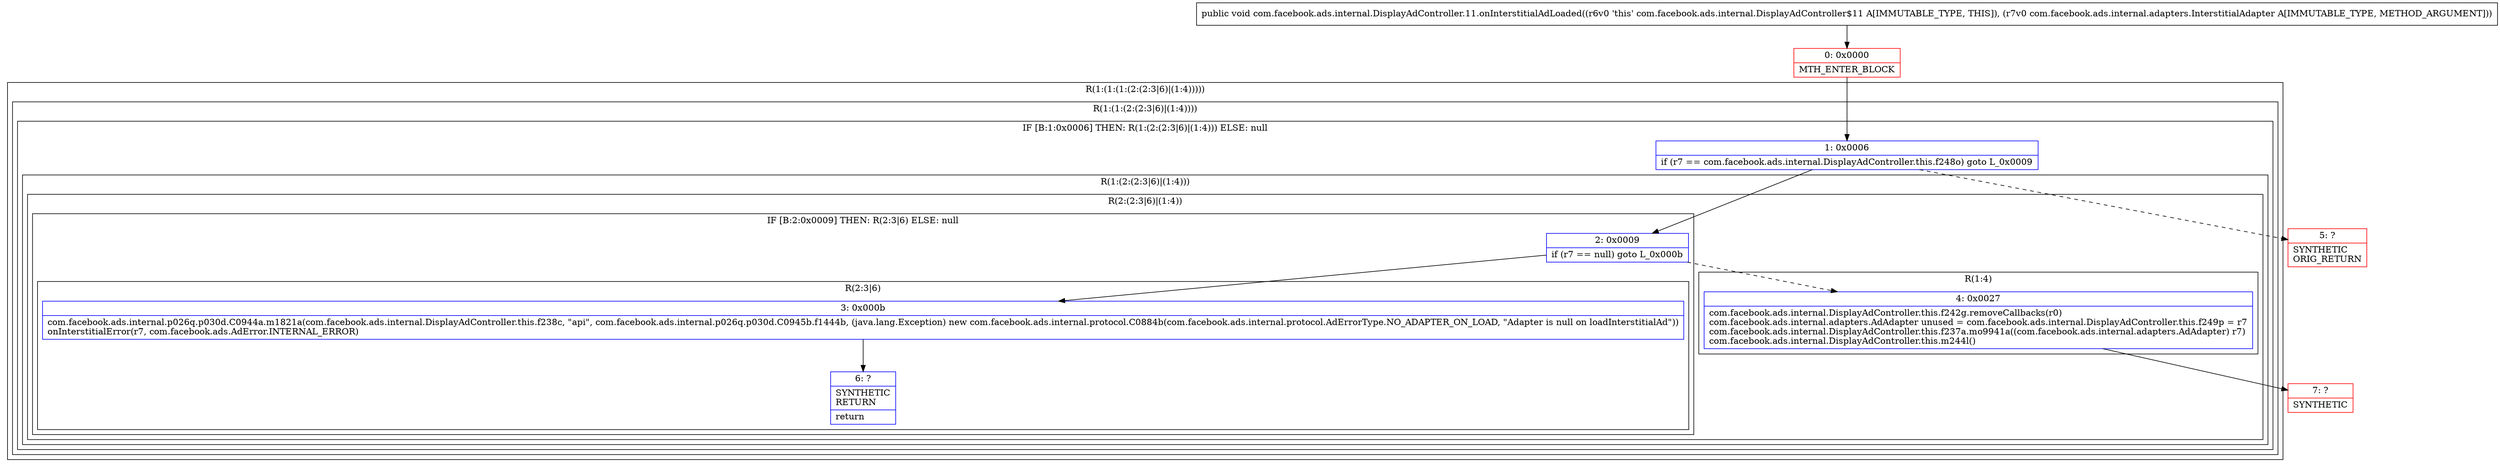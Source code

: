 digraph "CFG forcom.facebook.ads.internal.DisplayAdController.11.onInterstitialAdLoaded(Lcom\/facebook\/ads\/internal\/adapters\/InterstitialAdapter;)V" {
subgraph cluster_Region_298171201 {
label = "R(1:(1:(1:(2:(2:3|6)|(1:4)))))";
node [shape=record,color=blue];
subgraph cluster_Region_1000313420 {
label = "R(1:(1:(2:(2:3|6)|(1:4))))";
node [shape=record,color=blue];
subgraph cluster_IfRegion_572829928 {
label = "IF [B:1:0x0006] THEN: R(1:(2:(2:3|6)|(1:4))) ELSE: null";
node [shape=record,color=blue];
Node_1 [shape=record,label="{1\:\ 0x0006|if (r7 == com.facebook.ads.internal.DisplayAdController.this.f248o) goto L_0x0009\l}"];
subgraph cluster_Region_1057612700 {
label = "R(1:(2:(2:3|6)|(1:4)))";
node [shape=record,color=blue];
subgraph cluster_Region_53102735 {
label = "R(2:(2:3|6)|(1:4))";
node [shape=record,color=blue];
subgraph cluster_IfRegion_1155577684 {
label = "IF [B:2:0x0009] THEN: R(2:3|6) ELSE: null";
node [shape=record,color=blue];
Node_2 [shape=record,label="{2\:\ 0x0009|if (r7 == null) goto L_0x000b\l}"];
subgraph cluster_Region_1128594640 {
label = "R(2:3|6)";
node [shape=record,color=blue];
Node_3 [shape=record,label="{3\:\ 0x000b|com.facebook.ads.internal.p026q.p030d.C0944a.m1821a(com.facebook.ads.internal.DisplayAdController.this.f238c, \"api\", com.facebook.ads.internal.p026q.p030d.C0945b.f1444b, (java.lang.Exception) new com.facebook.ads.internal.protocol.C0884b(com.facebook.ads.internal.protocol.AdErrorType.NO_ADAPTER_ON_LOAD, \"Adapter is null on loadInterstitialAd\"))\lonInterstitialError(r7, com.facebook.ads.AdError.INTERNAL_ERROR)\l}"];
Node_6 [shape=record,label="{6\:\ ?|SYNTHETIC\lRETURN\l|return\l}"];
}
}
subgraph cluster_Region_857862695 {
label = "R(1:4)";
node [shape=record,color=blue];
Node_4 [shape=record,label="{4\:\ 0x0027|com.facebook.ads.internal.DisplayAdController.this.f242g.removeCallbacks(r0)\lcom.facebook.ads.internal.adapters.AdAdapter unused = com.facebook.ads.internal.DisplayAdController.this.f249p = r7\lcom.facebook.ads.internal.DisplayAdController.this.f237a.mo9941a((com.facebook.ads.internal.adapters.AdAdapter) r7)\lcom.facebook.ads.internal.DisplayAdController.this.m244l()\l}"];
}
}
}
}
}
}
Node_0 [shape=record,color=red,label="{0\:\ 0x0000|MTH_ENTER_BLOCK\l}"];
Node_5 [shape=record,color=red,label="{5\:\ ?|SYNTHETIC\lORIG_RETURN\l}"];
Node_7 [shape=record,color=red,label="{7\:\ ?|SYNTHETIC\l}"];
MethodNode[shape=record,label="{public void com.facebook.ads.internal.DisplayAdController.11.onInterstitialAdLoaded((r6v0 'this' com.facebook.ads.internal.DisplayAdController$11 A[IMMUTABLE_TYPE, THIS]), (r7v0 com.facebook.ads.internal.adapters.InterstitialAdapter A[IMMUTABLE_TYPE, METHOD_ARGUMENT])) }"];
MethodNode -> Node_0;
Node_1 -> Node_2;
Node_1 -> Node_5[style=dashed];
Node_2 -> Node_3;
Node_2 -> Node_4[style=dashed];
Node_3 -> Node_6;
Node_4 -> Node_7;
Node_0 -> Node_1;
}

